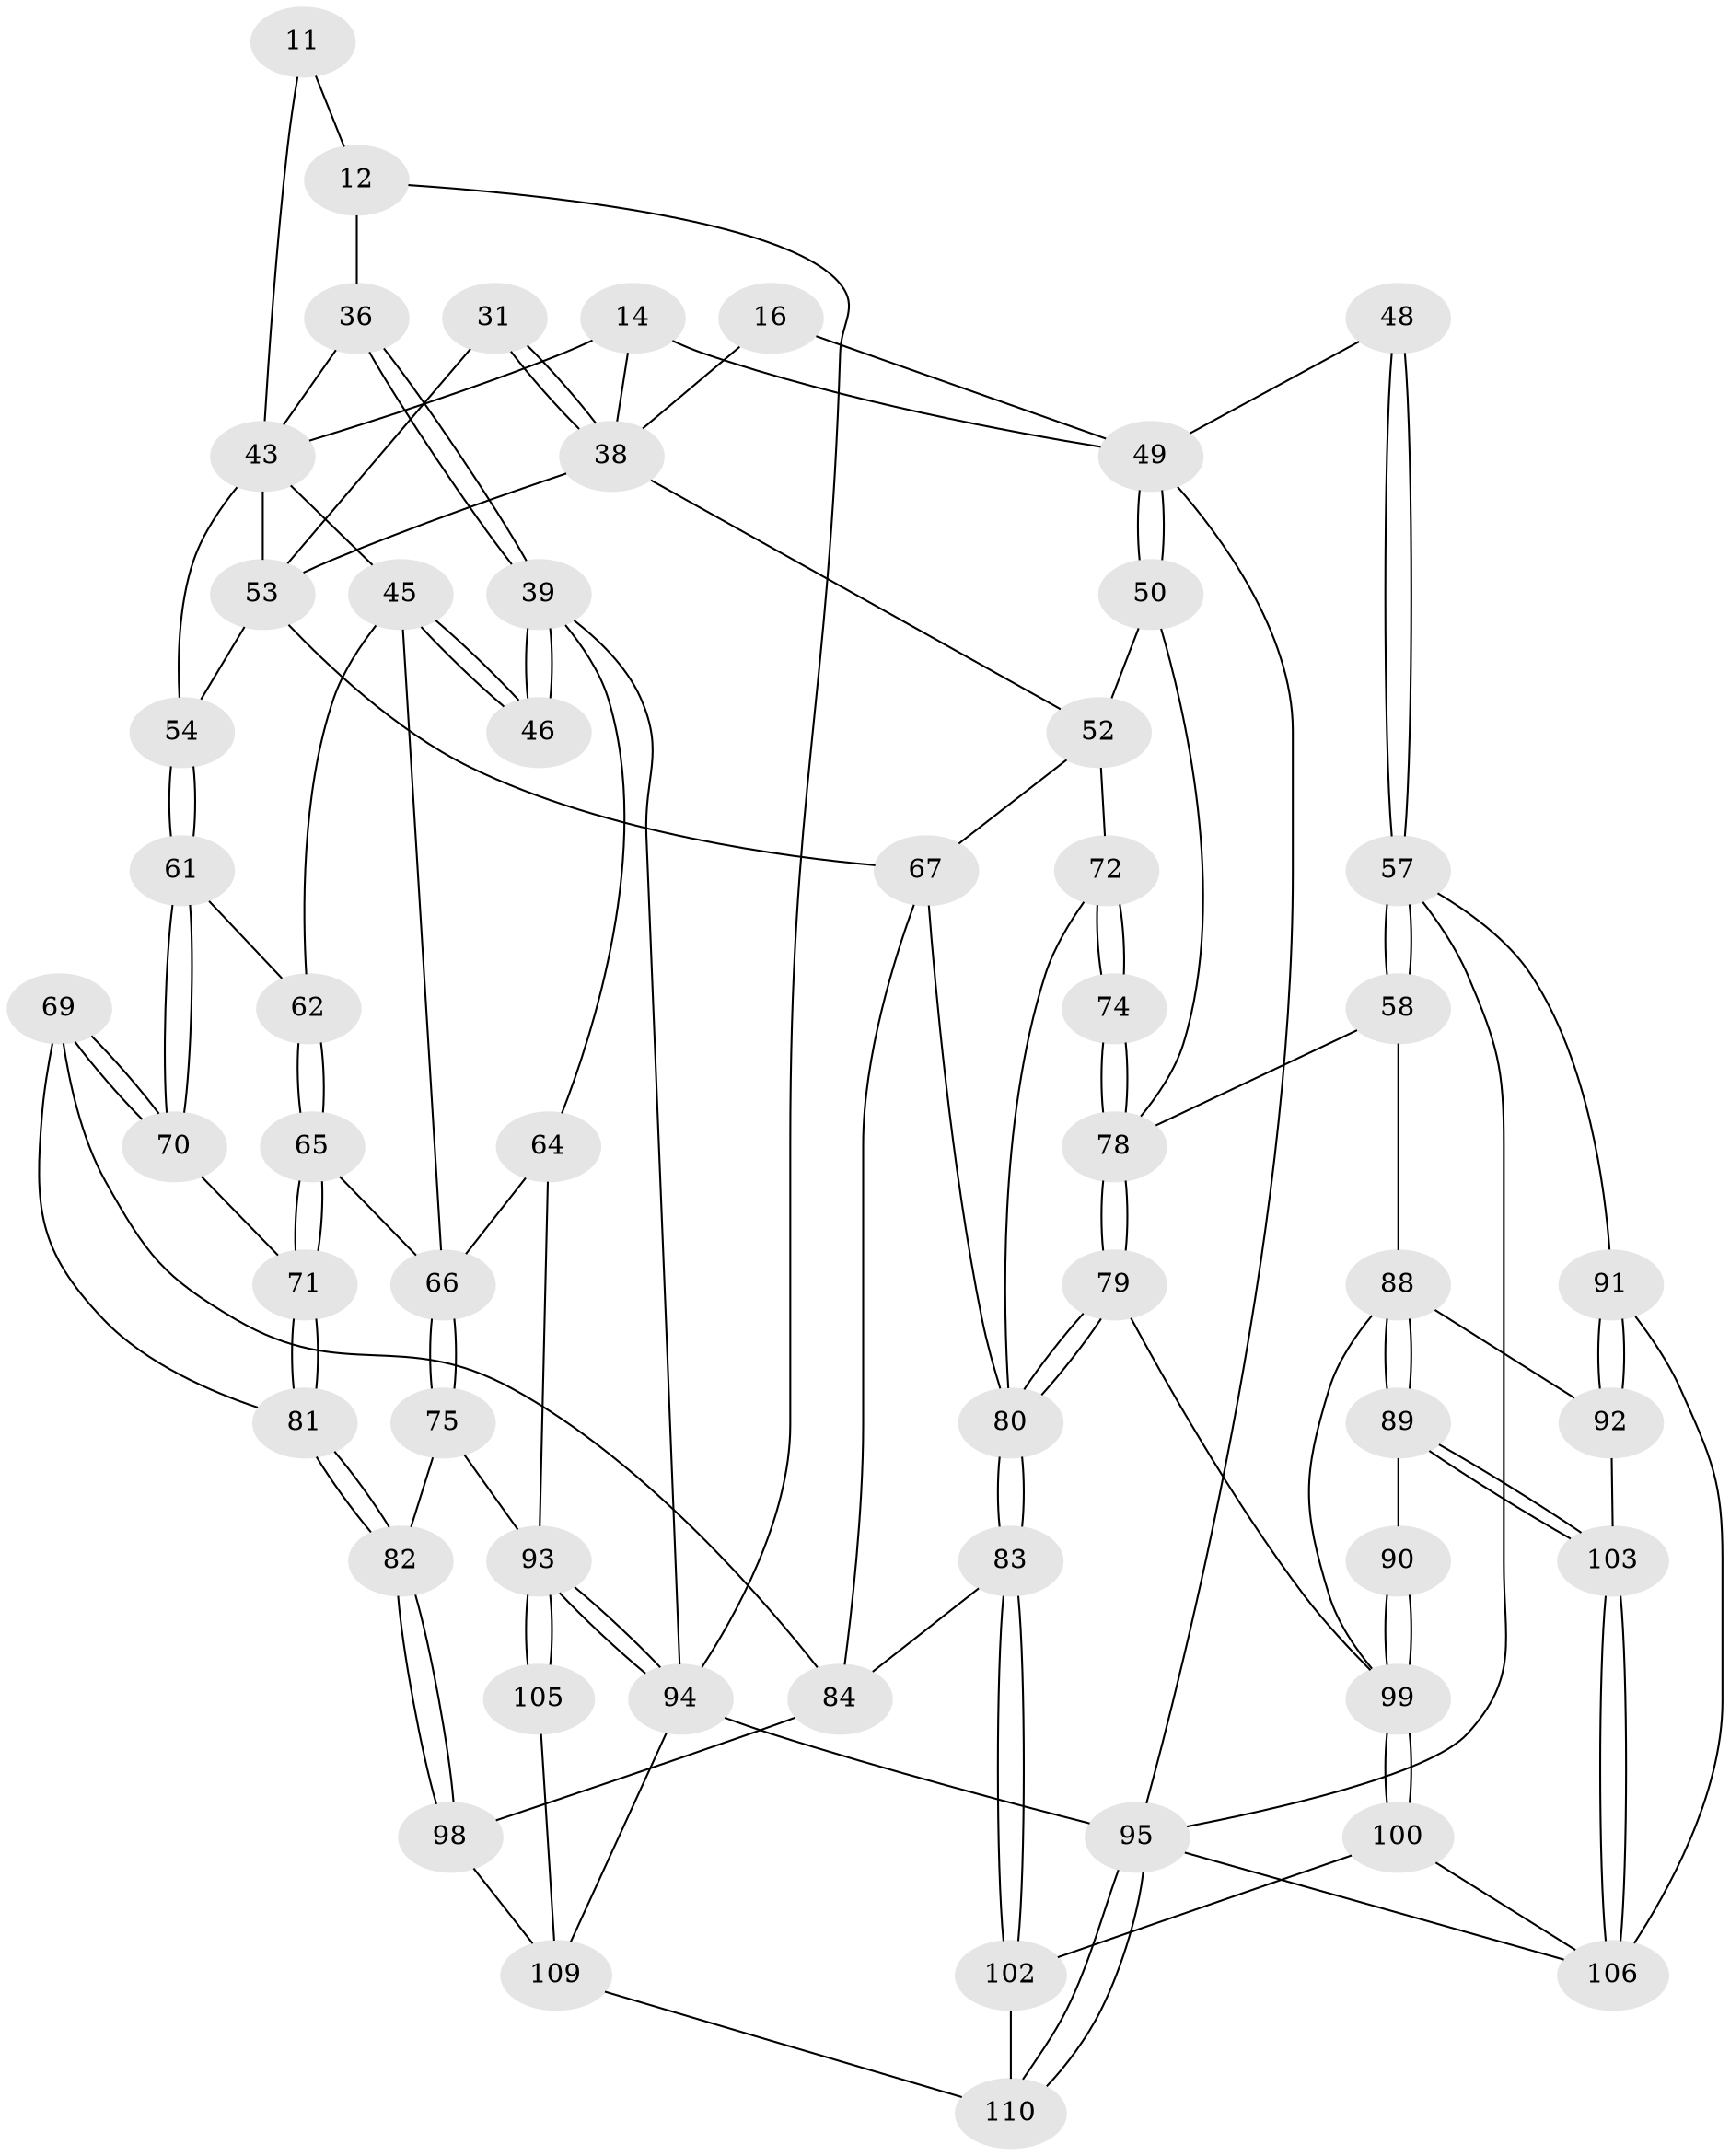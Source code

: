 // original degree distribution, {3: 0.01818181818181818, 4: 0.19090909090909092, 5: 0.6181818181818182, 6: 0.17272727272727273}
// Generated by graph-tools (version 1.1) at 2025/06/03/04/25 22:06:01]
// undirected, 55 vertices, 123 edges
graph export_dot {
graph [start="1"]
  node [color=gray90,style=filled];
  11 [pos="+0.21689124645413413+0.10657992481501252",super="+10"];
  12 [pos="+0.12951004944990707+0.019992477227911098",super="+6+7"];
  14 [pos="+0.3738098834090168+0.11401855399851688",super="+8+13"];
  16 [pos="+0.7140477839740339+0.22660172425180966"];
  31 [pos="+0.40796313474763607+0.20468086069184205"];
  36 [pos="+0.1471327612956471+0.25802338375254114",super="+27"];
  38 [pos="+0.45900547208119596+0.28654800873896963",super="+37+30"];
  39 [pos="+0.11587027356388202+0.2728175580212711",super="+22"];
  43 [pos="+0.17863393372289546+0.3808902832897665",super="+35+34"];
  45 [pos="+0.14164459651908576+0.40187985370611906",super="+44"];
  46 [pos="+0.10988063047308698+0.3581971546216003"];
  48 [pos="+0.8703768007038776+0.294402811507455",super="+24"];
  49 [pos="+0.7758347142662243+0.3017205964270356",super="+33"];
  50 [pos="+0.742318930844522+0.3951765975238236"];
  52 [pos="+0.6176384021361385+0.4107274940487551",super="+51"];
  53 [pos="+0.4320074502630166+0.39509993337130805",super="+42+41"];
  54 [pos="+0.35365619645696594+0.4268124010209484",super="+47"];
  57 [pos="+1+0.517010278565431",super="+56+25"];
  58 [pos="+0.9395123692166831+0.5356036382298318"];
  61 [pos="+0.34969891322204905+0.430783941877096"];
  62 [pos="+0.25639536051422307+0.4552145878484158"];
  64 [pos="+0+0.4501826448503523"];
  65 [pos="+0.24473480961872485+0.5341722060391731"];
  66 [pos="+0.10170499876577649+0.47137905108959943",super="+63"];
  67 [pos="+0.5210556075918058+0.49341885619621967",super="+55"];
  69 [pos="+0.39188781985997756+0.6287231478536165"];
  70 [pos="+0.3411212757558274+0.5495598067735918"];
  71 [pos="+0.24493422892794012+0.5350570680250493"];
  72 [pos="+0.6625388227374106+0.5441990422158367"];
  74 [pos="+0.7181296706676211+0.5997155956850279"];
  75 [pos="+0.11534586812824886+0.662990007044435"];
  78 [pos="+0.7257169892018952+0.6248259463007331",super="+59+60"];
  79 [pos="+0.7160987460938857+0.6678560747067089"];
  80 [pos="+0.6653431887645538+0.691424476778602",super="+73"];
  81 [pos="+0.19513511598856245+0.6433093089586047"];
  82 [pos="+0.16229332347626294+0.6657815179626099"];
  83 [pos="+0.5717623675467595+0.7558975519675323"];
  84 [pos="+0.48131814225048125+0.722803549730221",super="+68"];
  88 [pos="+0.9071669675043372+0.7398395316516037",super="+85"];
  89 [pos="+0.8720591378750511+0.7868126414215108"];
  90 [pos="+0.868016219086931+0.7880876405345286"];
  91 [pos="+1+0.6167750551690032"];
  92 [pos="+1+0.7076591462953739"];
  93 [pos="+0+1",super="+77+76"];
  94 [pos="+0+1",super="+5"];
  95 [pos="+1+1",super="+4"];
  98 [pos="+0.26107732322185545+0.7820230512245002",super="+97"];
  99 [pos="+0.8370660933973283+0.7993636010828407",super="+87+86"];
  100 [pos="+0.8015108089267632+0.8672578528888435"];
  102 [pos="+0.6017191745455632+0.8114900895668979",super="+101"];
  103 [pos="+0.9440395658455821+0.8260830851087896"];
  105 [pos="+0.10372409679247196+0.8997282100716205"];
  106 [pos="+1+0.9059621269557693",super="+96"];
  109 [pos="+0.3623828908057616+1",super="+108+104"];
  110 [pos="+0.834032597166207+1",super="+107"];
  11 -- 12 [weight=2];
  11 -- 43 [weight=2];
  12 -- 94;
  12 -- 36;
  14 -- 38 [weight=2];
  14 -- 49;
  14 -- 43;
  16 -- 49 [weight=2];
  16 -- 38;
  31 -- 38 [weight=2];
  31 -- 38;
  31 -- 53;
  36 -- 39 [weight=2];
  36 -- 39;
  36 -- 43 [weight=2];
  38 -- 53;
  38 -- 52;
  39 -- 46 [weight=2];
  39 -- 46;
  39 -- 64;
  39 -- 94;
  43 -- 54;
  43 -- 53 [weight=2];
  43 -- 45;
  45 -- 46;
  45 -- 46;
  45 -- 66;
  45 -- 62;
  48 -- 49 [weight=2];
  48 -- 57 [weight=2];
  48 -- 57;
  49 -- 50;
  49 -- 50;
  49 -- 95;
  50 -- 78;
  50 -- 52;
  52 -- 67;
  52 -- 72;
  53 -- 54 [weight=2];
  53 -- 67;
  54 -- 61;
  54 -- 61;
  57 -- 58;
  57 -- 58;
  57 -- 91;
  57 -- 95;
  58 -- 78;
  58 -- 88;
  61 -- 62;
  61 -- 70;
  61 -- 70;
  62 -- 65;
  62 -- 65;
  64 -- 66;
  64 -- 93;
  65 -- 66;
  65 -- 71;
  65 -- 71;
  66 -- 75;
  66 -- 75;
  67 -- 84;
  67 -- 80;
  69 -- 70;
  69 -- 70;
  69 -- 81;
  69 -- 84;
  70 -- 71;
  71 -- 81;
  71 -- 81;
  72 -- 74;
  72 -- 74;
  72 -- 80;
  74 -- 78 [weight=2];
  74 -- 78;
  75 -- 82;
  75 -- 93;
  78 -- 79;
  78 -- 79;
  79 -- 80;
  79 -- 80;
  79 -- 99;
  80 -- 83;
  80 -- 83;
  81 -- 82;
  81 -- 82;
  82 -- 98;
  82 -- 98;
  83 -- 84;
  83 -- 102;
  83 -- 102;
  84 -- 98;
  88 -- 89;
  88 -- 89;
  88 -- 92;
  88 -- 99;
  89 -- 90;
  89 -- 103;
  89 -- 103;
  90 -- 99 [weight=2];
  90 -- 99;
  91 -- 92;
  91 -- 92;
  91 -- 106;
  92 -- 103;
  93 -- 94;
  93 -- 94;
  93 -- 105 [weight=2];
  93 -- 105;
  94 -- 95 [weight=2];
  94 -- 109;
  95 -- 110;
  95 -- 110;
  95 -- 106;
  98 -- 109 [weight=2];
  99 -- 100;
  99 -- 100;
  100 -- 106;
  100 -- 102;
  102 -- 110 [weight=2];
  103 -- 106;
  103 -- 106;
  105 -- 109;
  109 -- 110;
}
